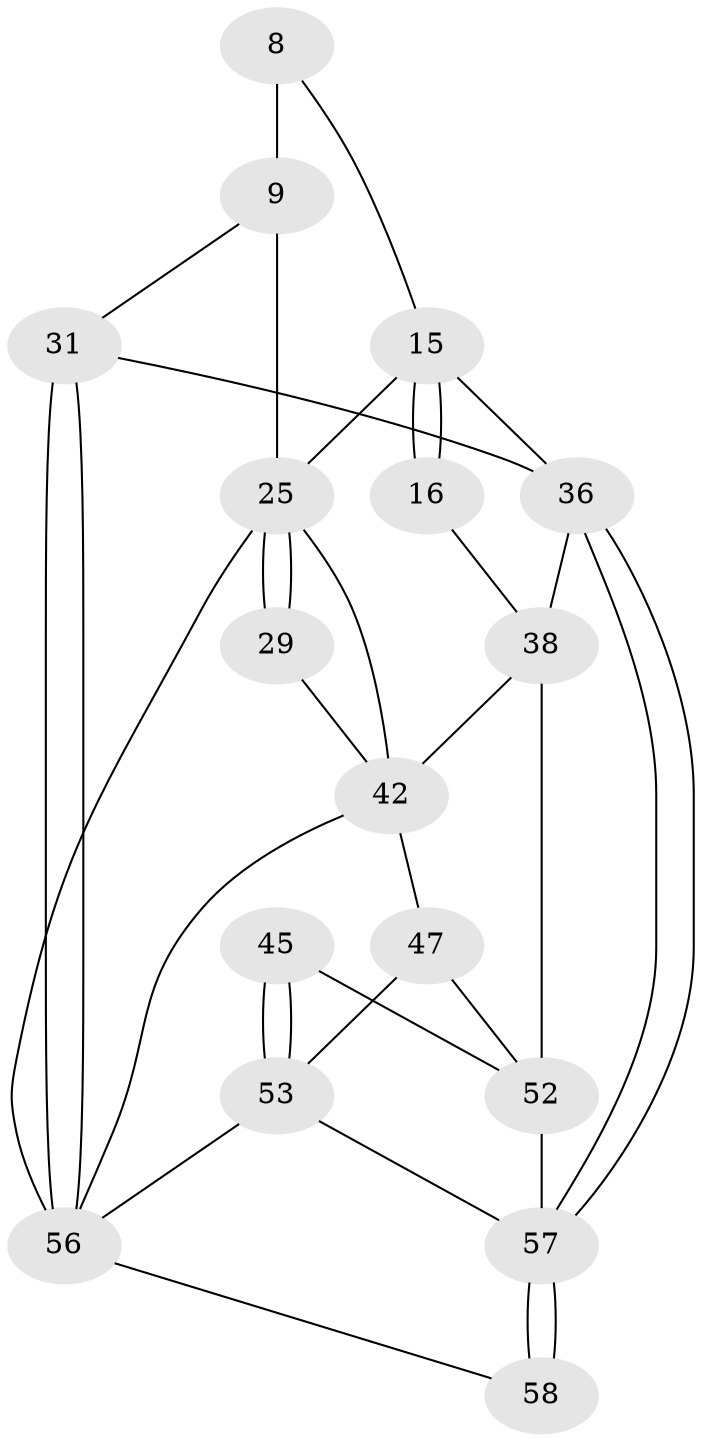 // original degree distribution, {3: 0.034482758620689655, 5: 0.5862068965517241, 4: 0.20689655172413793, 6: 0.1724137931034483}
// Generated by graph-tools (version 1.1) at 2025/04/03/04/25 22:04:40]
// undirected, 17 vertices, 35 edges
graph export_dot {
graph [start="1"]
  node [color=gray90,style=filled];
  8 [pos="+0.5906755723350964+0.16147254134827385",super="+5"];
  9 [pos="+0.40517516251286295+0.20466871249479876",super="+4"];
  15 [pos="+0.6438940634186576+0.18895123946430917",super="+6+13"];
  16 [pos="+0.6446036641796384+0.27175578301585823"];
  25 [pos="+0.41789382682764903+0.41039697233074146",super="+24+14+11"];
  29 [pos="+0.15341833665360766+0.3698725605574538"];
  31 [pos="+0+1",super="+3"];
  36 [pos="+1+1",super="+2+18"];
  38 [pos="+1+0.4192129563511954",super="+37+21+22"];
  42 [pos="+0.34838184004266814+0.5752279108679271",super="+35+39"];
  45 [pos="+0.7848748307150842+0.6989803146424916"];
  47 [pos="+0.7163671841929414+0.5546287712246657",super="+27+40+41"];
  52 [pos="+0.8471655238238044+0.729158988683899",super="+44+43"];
  53 [pos="+0.7226142155922517+0.7593926975760081",super="+50+49+46"];
  56 [pos="+0.40607185683849617+1",super="+51+30"];
  57 [pos="+1+1",super="+54+55"];
  58 [pos="+0.6757035424390545+1"];
  8 -- 9 [weight=2];
  8 -- 15;
  9 -- 31;
  9 -- 25;
  15 -- 16 [weight=2];
  15 -- 16;
  15 -- 36 [weight=2];
  15 -- 25;
  16 -- 38;
  25 -- 29 [weight=2];
  25 -- 29;
  25 -- 56;
  25 -- 42 [weight=2];
  29 -- 42;
  31 -- 56 [weight=3];
  31 -- 56;
  31 -- 36 [weight=2];
  36 -- 57;
  36 -- 57;
  36 -- 38 [weight=3];
  38 -- 52 [weight=3];
  38 -- 42;
  42 -- 47 [weight=3];
  42 -- 56 [weight=2];
  45 -- 53 [weight=2];
  45 -- 53;
  45 -- 52;
  47 -- 53 [weight=2];
  47 -- 52;
  52 -- 57;
  53 -- 57;
  53 -- 56;
  56 -- 58;
  57 -- 58 [weight=2];
  57 -- 58;
}
